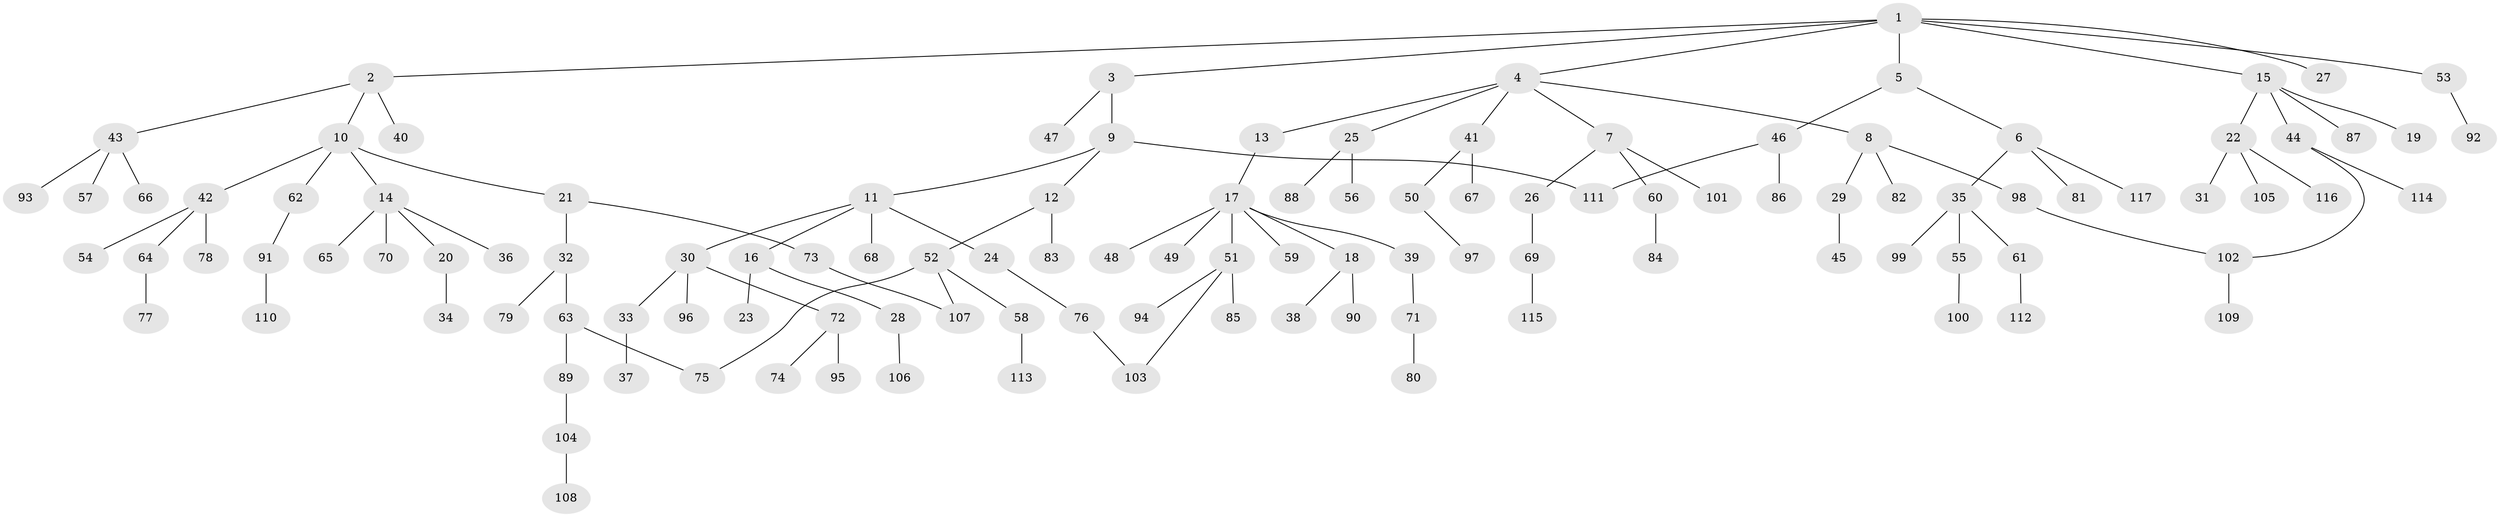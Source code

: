 // Generated by graph-tools (version 1.1) at 2025/41/03/09/25 04:41:40]
// undirected, 117 vertices, 121 edges
graph export_dot {
graph [start="1"]
  node [color=gray90,style=filled];
  1;
  2;
  3;
  4;
  5;
  6;
  7;
  8;
  9;
  10;
  11;
  12;
  13;
  14;
  15;
  16;
  17;
  18;
  19;
  20;
  21;
  22;
  23;
  24;
  25;
  26;
  27;
  28;
  29;
  30;
  31;
  32;
  33;
  34;
  35;
  36;
  37;
  38;
  39;
  40;
  41;
  42;
  43;
  44;
  45;
  46;
  47;
  48;
  49;
  50;
  51;
  52;
  53;
  54;
  55;
  56;
  57;
  58;
  59;
  60;
  61;
  62;
  63;
  64;
  65;
  66;
  67;
  68;
  69;
  70;
  71;
  72;
  73;
  74;
  75;
  76;
  77;
  78;
  79;
  80;
  81;
  82;
  83;
  84;
  85;
  86;
  87;
  88;
  89;
  90;
  91;
  92;
  93;
  94;
  95;
  96;
  97;
  98;
  99;
  100;
  101;
  102;
  103;
  104;
  105;
  106;
  107;
  108;
  109;
  110;
  111;
  112;
  113;
  114;
  115;
  116;
  117;
  1 -- 2;
  1 -- 3;
  1 -- 4;
  1 -- 5;
  1 -- 15;
  1 -- 27;
  1 -- 53;
  2 -- 10;
  2 -- 40;
  2 -- 43;
  3 -- 9;
  3 -- 47;
  4 -- 7;
  4 -- 8;
  4 -- 13;
  4 -- 25;
  4 -- 41;
  5 -- 6;
  5 -- 46;
  6 -- 35;
  6 -- 81;
  6 -- 117;
  7 -- 26;
  7 -- 60;
  7 -- 101;
  8 -- 29;
  8 -- 82;
  8 -- 98;
  9 -- 11;
  9 -- 12;
  9 -- 111;
  10 -- 14;
  10 -- 21;
  10 -- 42;
  10 -- 62;
  11 -- 16;
  11 -- 24;
  11 -- 30;
  11 -- 68;
  12 -- 52;
  12 -- 83;
  13 -- 17;
  14 -- 20;
  14 -- 36;
  14 -- 65;
  14 -- 70;
  15 -- 19;
  15 -- 22;
  15 -- 44;
  15 -- 87;
  16 -- 23;
  16 -- 28;
  17 -- 18;
  17 -- 39;
  17 -- 48;
  17 -- 49;
  17 -- 51;
  17 -- 59;
  18 -- 38;
  18 -- 90;
  20 -- 34;
  21 -- 32;
  21 -- 73;
  22 -- 31;
  22 -- 105;
  22 -- 116;
  24 -- 76;
  25 -- 56;
  25 -- 88;
  26 -- 69;
  28 -- 106;
  29 -- 45;
  30 -- 33;
  30 -- 72;
  30 -- 96;
  32 -- 63;
  32 -- 79;
  33 -- 37;
  35 -- 55;
  35 -- 61;
  35 -- 99;
  39 -- 71;
  41 -- 50;
  41 -- 67;
  42 -- 54;
  42 -- 64;
  42 -- 78;
  43 -- 57;
  43 -- 66;
  43 -- 93;
  44 -- 102;
  44 -- 114;
  46 -- 86;
  46 -- 111;
  50 -- 97;
  51 -- 85;
  51 -- 94;
  51 -- 103;
  52 -- 58;
  52 -- 75;
  52 -- 107;
  53 -- 92;
  55 -- 100;
  58 -- 113;
  60 -- 84;
  61 -- 112;
  62 -- 91;
  63 -- 89;
  63 -- 75;
  64 -- 77;
  69 -- 115;
  71 -- 80;
  72 -- 74;
  72 -- 95;
  73 -- 107;
  76 -- 103;
  89 -- 104;
  91 -- 110;
  98 -- 102;
  102 -- 109;
  104 -- 108;
}

